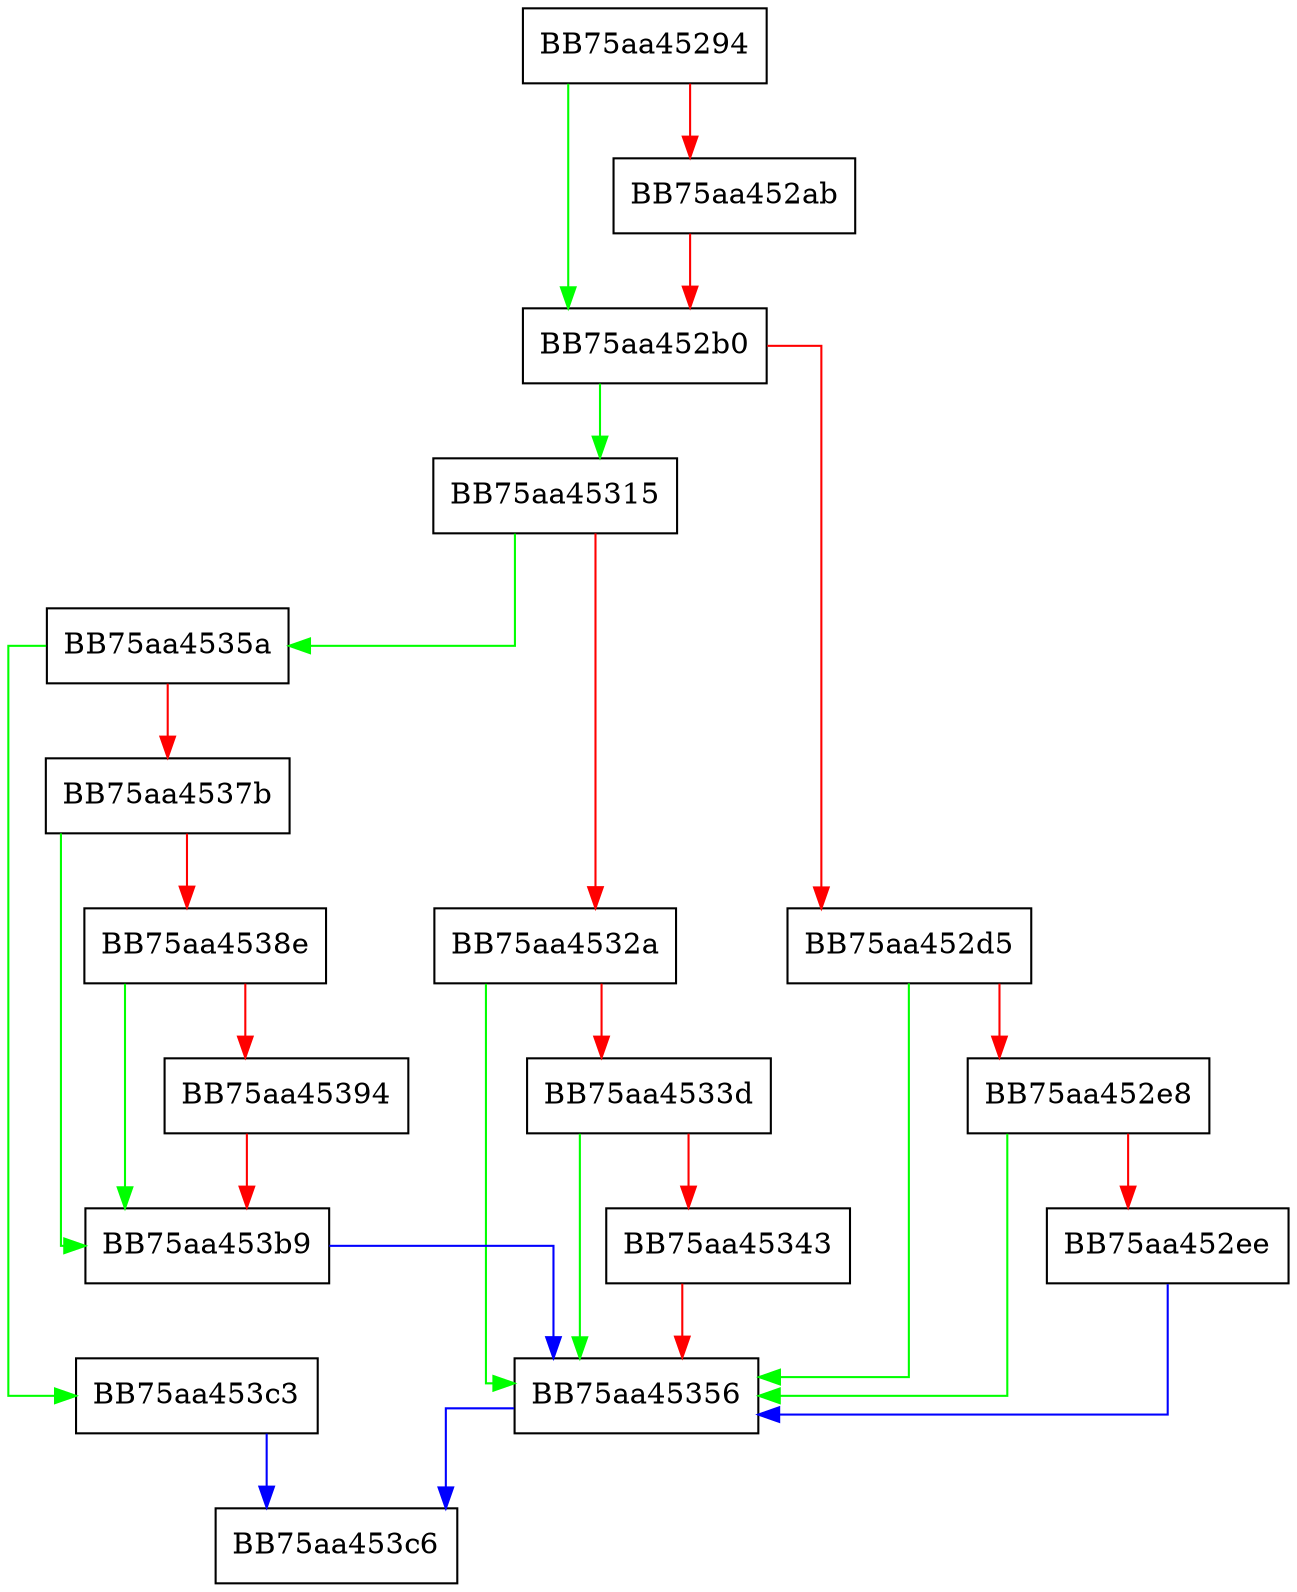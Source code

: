 digraph GetUnicodePath {
  node [shape="box"];
  graph [splines=ortho];
  BB75aa45294 -> BB75aa452b0 [color="green"];
  BB75aa45294 -> BB75aa452ab [color="red"];
  BB75aa452ab -> BB75aa452b0 [color="red"];
  BB75aa452b0 -> BB75aa45315 [color="green"];
  BB75aa452b0 -> BB75aa452d5 [color="red"];
  BB75aa452d5 -> BB75aa45356 [color="green"];
  BB75aa452d5 -> BB75aa452e8 [color="red"];
  BB75aa452e8 -> BB75aa45356 [color="green"];
  BB75aa452e8 -> BB75aa452ee [color="red"];
  BB75aa452ee -> BB75aa45356 [color="blue"];
  BB75aa45315 -> BB75aa4535a [color="green"];
  BB75aa45315 -> BB75aa4532a [color="red"];
  BB75aa4532a -> BB75aa45356 [color="green"];
  BB75aa4532a -> BB75aa4533d [color="red"];
  BB75aa4533d -> BB75aa45356 [color="green"];
  BB75aa4533d -> BB75aa45343 [color="red"];
  BB75aa45343 -> BB75aa45356 [color="red"];
  BB75aa45356 -> BB75aa453c6 [color="blue"];
  BB75aa4535a -> BB75aa453c3 [color="green"];
  BB75aa4535a -> BB75aa4537b [color="red"];
  BB75aa4537b -> BB75aa453b9 [color="green"];
  BB75aa4537b -> BB75aa4538e [color="red"];
  BB75aa4538e -> BB75aa453b9 [color="green"];
  BB75aa4538e -> BB75aa45394 [color="red"];
  BB75aa45394 -> BB75aa453b9 [color="red"];
  BB75aa453b9 -> BB75aa45356 [color="blue"];
  BB75aa453c3 -> BB75aa453c6 [color="blue"];
}
